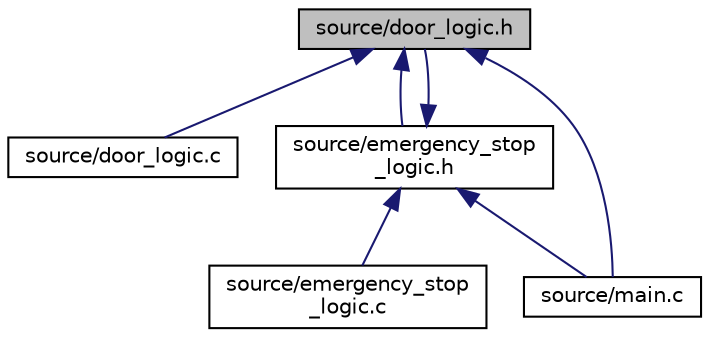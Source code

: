 digraph "source/door_logic.h"
{
  edge [fontname="Helvetica",fontsize="10",labelfontname="Helvetica",labelfontsize="10"];
  node [fontname="Helvetica",fontsize="10",shape=record];
  Node8 [label="source/door_logic.h",height=0.2,width=0.4,color="black", fillcolor="grey75", style="filled", fontcolor="black"];
  Node8 -> Node9 [dir="back",color="midnightblue",fontsize="10",style="solid",fontname="Helvetica"];
  Node9 [label="source/door_logic.c",height=0.2,width=0.4,color="black", fillcolor="white", style="filled",URL="$door__logic_8c_source.html"];
  Node8 -> Node10 [dir="back",color="midnightblue",fontsize="10",style="solid",fontname="Helvetica"];
  Node10 [label="source/emergency_stop\l_logic.h",height=0.2,width=0.4,color="black", fillcolor="white", style="filled",URL="$emergency__stop__logic_8h.html",tooltip="procedure for emergency stop. "];
  Node10 -> Node8 [dir="back",color="midnightblue",fontsize="10",style="solid",fontname="Helvetica"];
  Node10 -> Node11 [dir="back",color="midnightblue",fontsize="10",style="solid",fontname="Helvetica"];
  Node11 [label="source/emergency_stop\l_logic.c",height=0.2,width=0.4,color="black", fillcolor="white", style="filled",URL="$emergency__stop__logic_8c_source.html"];
  Node10 -> Node12 [dir="back",color="midnightblue",fontsize="10",style="solid",fontname="Helvetica"];
  Node12 [label="source/main.c",height=0.2,width=0.4,color="black", fillcolor="white", style="filled",URL="$main_8c_source.html"];
  Node8 -> Node12 [dir="back",color="midnightblue",fontsize="10",style="solid",fontname="Helvetica"];
}
